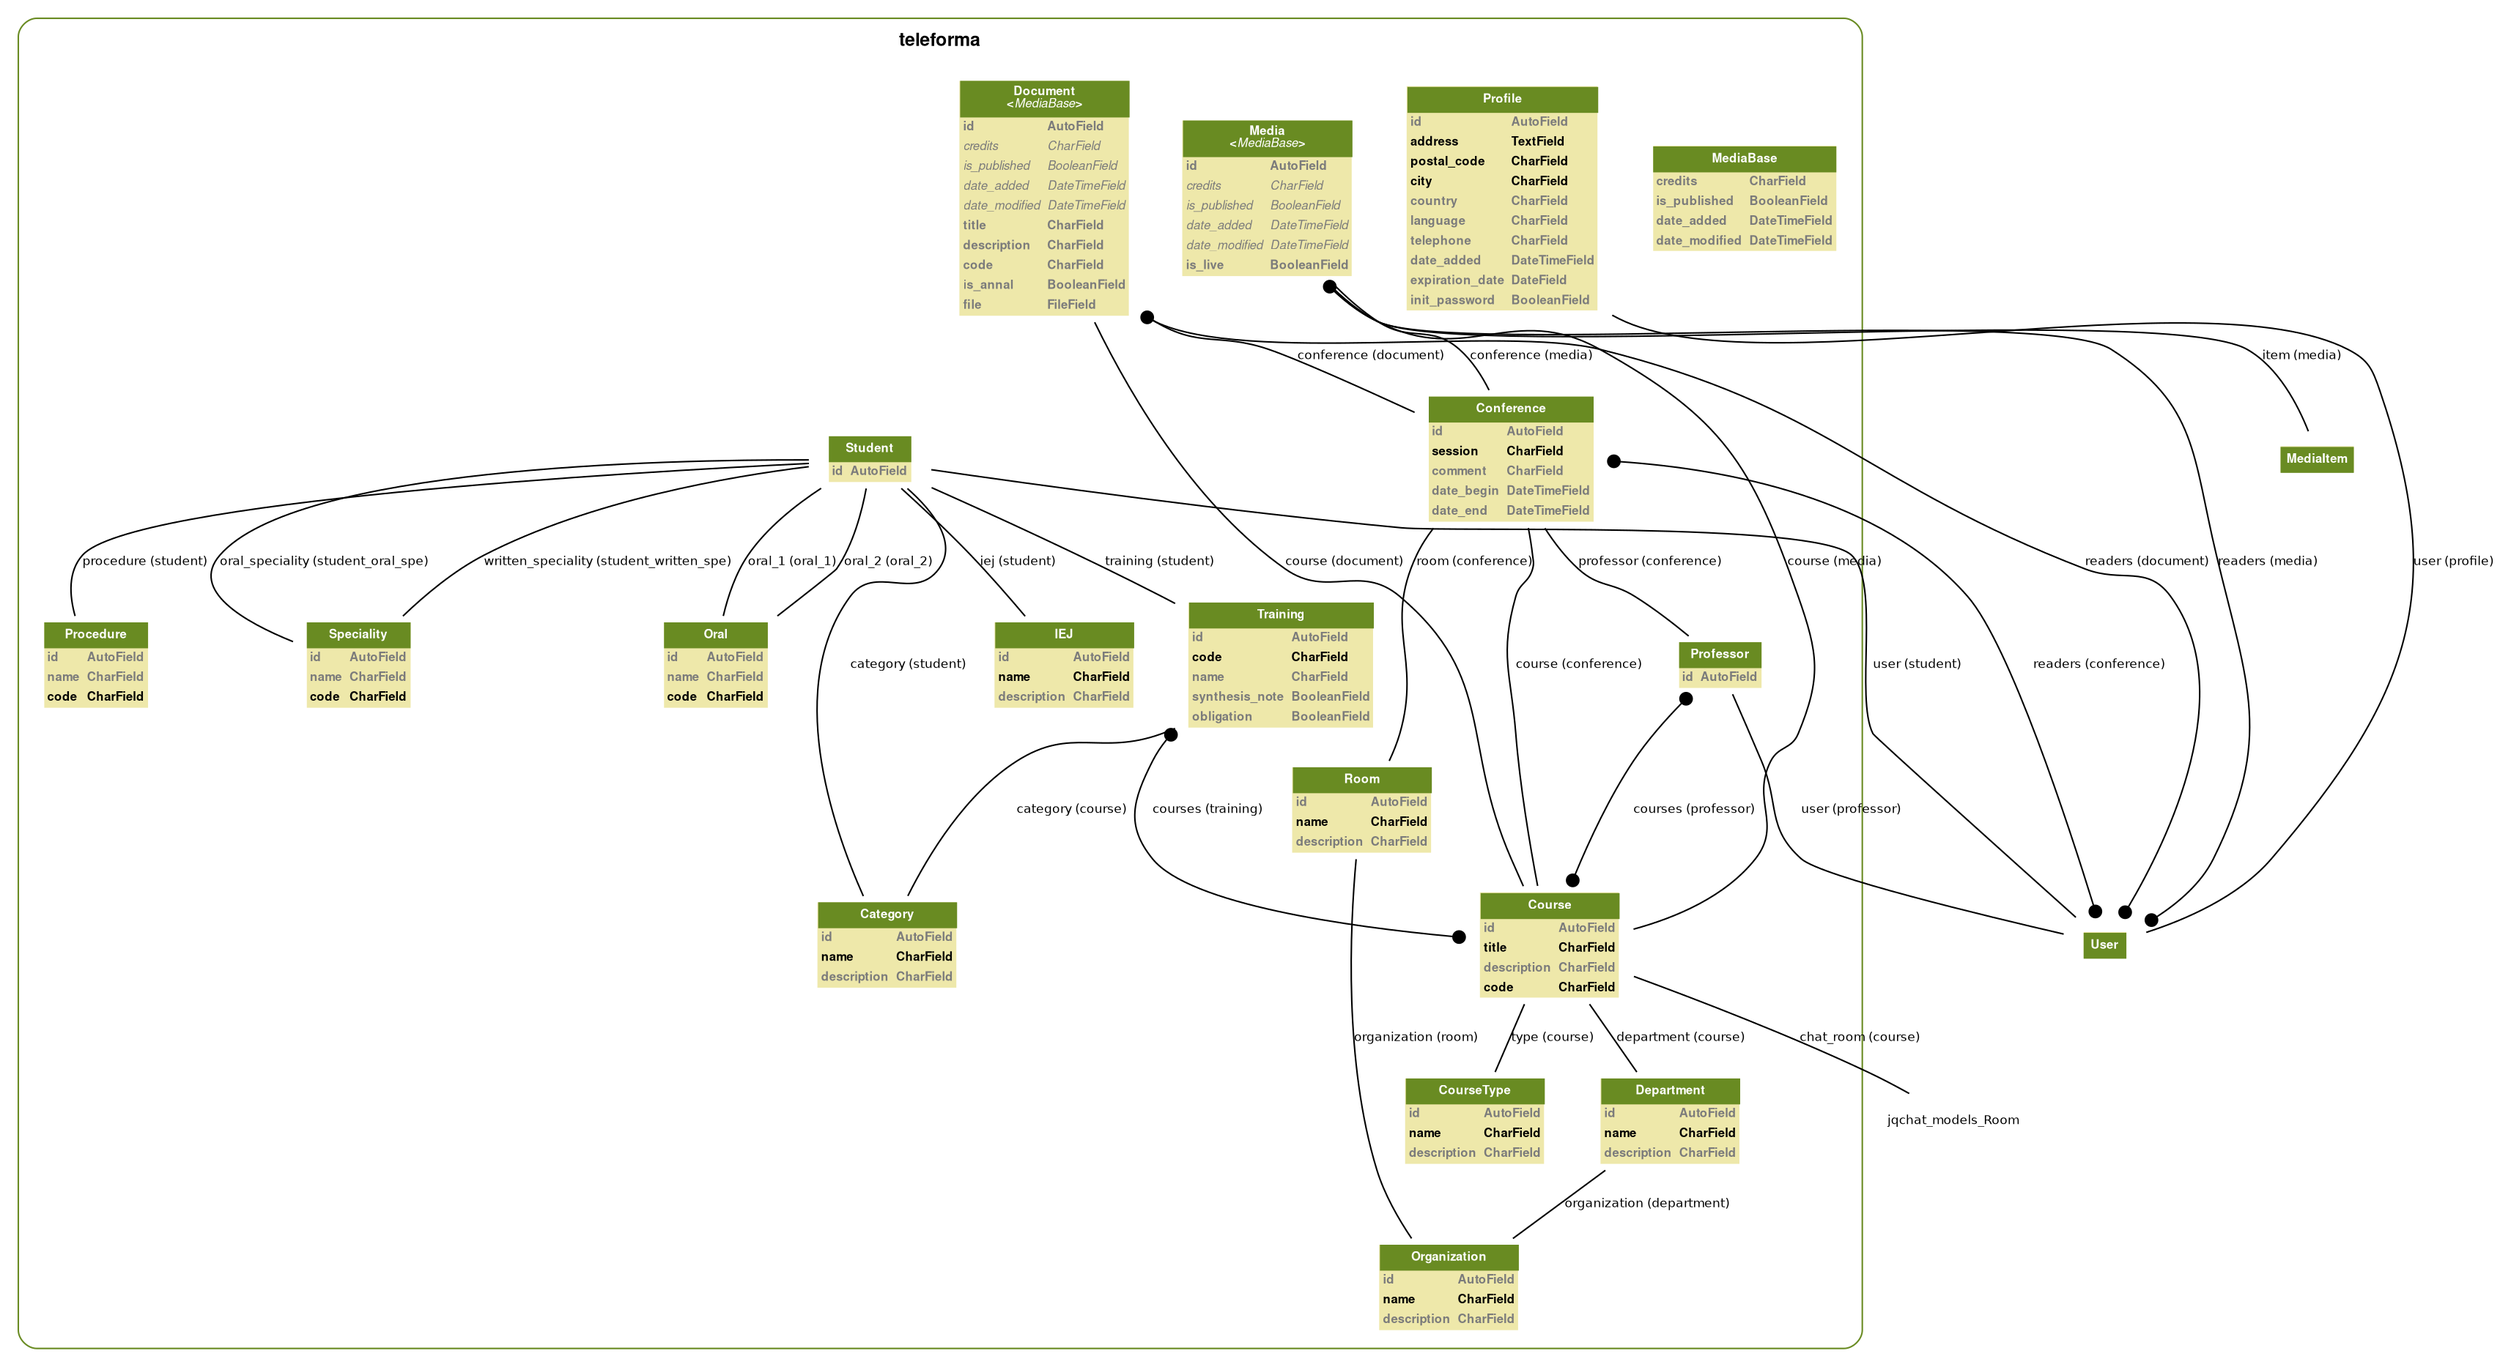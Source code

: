 digraph name {
	graph [bb="0,0,1488,877", fontname=Helvetica, fontsize=8];
	node [label="\N", fontname=Helvetica, fontsize=8, shape=plaintext];
	edge [fontname=Helvetica, fontsize=8];
	subgraph cluster_teleforma_models {
		graph [bb="8,8,1103,869",
			color=olivedrab4,
			label=<         <TABLE BORDER="0" CELLBORDER="0" CELLSPACING="0">         <TR><TD COLSPAN="2" CELLPADDING="4" ALIGN="CENTER"         ><FONT FACE="Helvetica Bold" COLOR="Black" POINT-SIZE="12"         >teleforma</FONT></TD></TR>         </TABLE>         >,
			style=rounded];
		teleforma_models_MediaBase [label=<     <TABLE BGCOLOR="palegoldenrod" BORDER="0" CELLBORDER="0" CELLSPACING="0">      <TR><TD COLSPAN="2" CELLPADDING="4" ALIGN="CENTER" BGCOLOR="olivedrab4"      ><FONT FACE="Helvetica Bold" COLOR="white"      >MediaBase</FONT></TD></TR>                       <TR><TD ALIGN="LEFT" BORDER="0"         ><FONT COLOR="#7B7B7B" FACE="Helvetica Bold">credits</FONT         ></TD>         <TD ALIGN="LEFT"         ><FONT COLOR="#7B7B7B" FACE="Helvetica Bold">CharField</FONT         ></TD></TR>                  <TR><TD ALIGN="LEFT" BORDER="0"         ><FONT COLOR="#7B7B7B" FACE="Helvetica Bold">is_published</FONT         ></TD>         <TD ALIGN="LEFT"         ><FONT COLOR="#7B7B7B" FACE="Helvetica Bold">BooleanField</FONT         ></TD></TR>                  <TR><TD ALIGN="LEFT" BORDER="0"         ><FONT COLOR="#7B7B7B" FACE="Helvetica Bold">date_added</FONT         ></TD>         <TD ALIGN="LEFT"         ><FONT COLOR="#7B7B7B" FACE="Helvetica Bold">DateTimeField</FONT         ></TD></TR>                  <TR><TD ALIGN="LEFT" BORDER="0"         ><FONT COLOR="#7B7B7B" FACE="Helvetica Bold">date_modified</FONT         ></TD>         <TD ALIGN="LEFT"         ><FONT COLOR="#7B7B7B" FACE="Helvetica Bold">DateTimeField</FONT         ></TD></TR>                   </TABLE>     >, height="1.0139", pos="1026,754", width="1.9167"];
		teleforma_models_Organization [label=<     <TABLE BGCOLOR="palegoldenrod" BORDER="0" CELLBORDER="0" CELLSPACING="0">      <TR><TD COLSPAN="2" CELLPADDING="4" ALIGN="CENTER" BGCOLOR="olivedrab4"      ><FONT FACE="Helvetica Bold" COLOR="white"      >Organization</FONT></TD></TR>                       <TR><TD ALIGN="LEFT" BORDER="0"         ><FONT COLOR="#7B7B7B" FACE="Helvetica Bold">id</FONT         ></TD>         <TD ALIGN="LEFT"         ><FONT COLOR="#7B7B7B" FACE="Helvetica Bold">AutoField</FONT         ></TD></TR>                  <TR><TD ALIGN="LEFT" BORDER="0"         ><FONT FACE="Helvetica Bold">name</FONT         ></TD>         <TD ALIGN="LEFT"         ><FONT FACE="Helvetica Bold">CharField</FONT         ></TD></TR>                  <TR><TD ALIGN="LEFT" BORDER="0"         ><FONT COLOR="#7B7B7B" FACE="Helvetica Bold">description</FONT         ></TD>         <TD ALIGN="LEFT"         ><FONT COLOR="#7B7B7B" FACE="Helvetica Bold">CharField</FONT         ></TD></TR>                   </TABLE>     >, height="0.84722", pos="863,47", width="1.5278"];
		teleforma_models_Department [label=<     <TABLE BGCOLOR="palegoldenrod" BORDER="0" CELLBORDER="0" CELLSPACING="0">      <TR><TD COLSPAN="2" CELLPADDING="4" ALIGN="CENTER" BGCOLOR="olivedrab4"      ><FONT FACE="Helvetica Bold" COLOR="white"      >Department</FONT></TD></TR>                       <TR><TD ALIGN="LEFT" BORDER="0"         ><FONT COLOR="#7B7B7B" FACE="Helvetica Bold">id</FONT         ></TD>         <TD ALIGN="LEFT"         ><FONT COLOR="#7B7B7B" FACE="Helvetica Bold">AutoField</FONT         ></TD></TR>                  <TR><TD ALIGN="LEFT" BORDER="0"         ><FONT FACE="Helvetica Bold">name</FONT         ></TD>         <TD ALIGN="LEFT"         ><FONT FACE="Helvetica Bold">CharField</FONT         ></TD></TR>                  <TR><TD ALIGN="LEFT" BORDER="0"         ><FONT COLOR="#7B7B7B" FACE="Helvetica Bold">description</FONT         ></TD>         <TD ALIGN="LEFT"         ><FONT COLOR="#7B7B7B" FACE="Helvetica Bold">CharField</FONT         ></TD></TR>                   </TABLE>     >, height="0.84722", pos="1012,157", width="1.5278"];
		teleforma_models_Category [label=<     <TABLE BGCOLOR="palegoldenrod" BORDER="0" CELLBORDER="0" CELLSPACING="0">      <TR><TD COLSPAN="2" CELLPADDING="4" ALIGN="CENTER" BGCOLOR="olivedrab4"      ><FONT FACE="Helvetica Bold" COLOR="white"      >Category</FONT></TD></TR>                       <TR><TD ALIGN="LEFT" BORDER="0"         ><FONT COLOR="#7B7B7B" FACE="Helvetica Bold">id</FONT         ></TD>         <TD ALIGN="LEFT"         ><FONT COLOR="#7B7B7B" FACE="Helvetica Bold">AutoField</FONT         ></TD></TR>                  <TR><TD ALIGN="LEFT" BORDER="0"         ><FONT FACE="Helvetica Bold">name</FONT         ></TD>         <TD ALIGN="LEFT"         ><FONT FACE="Helvetica Bold">CharField</FONT         ></TD></TR>                  <TR><TD ALIGN="LEFT" BORDER="0"         ><FONT COLOR="#7B7B7B" FACE="Helvetica Bold">description</FONT         ></TD>         <TD ALIGN="LEFT"         ><FONT COLOR="#7B7B7B" FACE="Helvetica Bold">CharField</FONT         ></TD></TR>                   </TABLE>     >, height="0.84722", pos="496,273", width="1.5278"];
		teleforma_models_CourseType [label=<     <TABLE BGCOLOR="palegoldenrod" BORDER="0" CELLBORDER="0" CELLSPACING="0">      <TR><TD COLSPAN="2" CELLPADDING="4" ALIGN="CENTER" BGCOLOR="olivedrab4"      ><FONT FACE="Helvetica Bold" COLOR="white"      >CourseType</FONT></TD></TR>                       <TR><TD ALIGN="LEFT" BORDER="0"         ><FONT COLOR="#7B7B7B" FACE="Helvetica Bold">id</FONT         ></TD>         <TD ALIGN="LEFT"         ><FONT COLOR="#7B7B7B" FACE="Helvetica Bold">AutoField</FONT         ></TD></TR>                  <TR><TD ALIGN="LEFT" BORDER="0"         ><FONT FACE="Helvetica Bold">name</FONT         ></TD>         <TD ALIGN="LEFT"         ><FONT FACE="Helvetica Bold">CharField</FONT         ></TD></TR>                  <TR><TD ALIGN="LEFT" BORDER="0"         ><FONT COLOR="#7B7B7B" FACE="Helvetica Bold">description</FONT         ></TD>         <TD ALIGN="LEFT"         ><FONT COLOR="#7B7B7B" FACE="Helvetica Bold">CharField</FONT         ></TD></TR>                   </TABLE>     >, height="0.84722", pos="884,157", width="1.5278"];
		teleforma_models_Course [label=<     <TABLE BGCOLOR="palegoldenrod" BORDER="0" CELLBORDER="0" CELLSPACING="0">      <TR><TD COLSPAN="2" CELLPADDING="4" ALIGN="CENTER" BGCOLOR="olivedrab4"      ><FONT FACE="Helvetica Bold" COLOR="white"      >Course</FONT></TD></TR>                       <TR><TD ALIGN="LEFT" BORDER="0"         ><FONT COLOR="#7B7B7B" FACE="Helvetica Bold">id</FONT         ></TD>         <TD ALIGN="LEFT"         ><FONT COLOR="#7B7B7B" FACE="Helvetica Bold">AutoField</FONT         ></TD></TR>                  <TR><TD ALIGN="LEFT" BORDER="0"         ><FONT FACE="Helvetica Bold">title</FONT         ></TD>         <TD ALIGN="LEFT"         ><FONT FACE="Helvetica Bold">CharField</FONT         ></TD></TR>                  <TR><TD ALIGN="LEFT" BORDER="0"         ><FONT COLOR="#7B7B7B" FACE="Helvetica Bold">description</FONT         ></TD>         <TD ALIGN="LEFT"         ><FONT COLOR="#7B7B7B" FACE="Helvetica Bold">CharField</FONT         ></TD></TR>                  <TR><TD ALIGN="LEFT" BORDER="0"         ><FONT FACE="Helvetica Bold">code</FONT         ></TD>         <TD ALIGN="LEFT"         ><FONT FACE="Helvetica Bold">CharField</FONT         ></TD></TR>                   </TABLE>     >, height="1.0139", pos="918,273", width="1.5278"];
		teleforma_models_Professor [label=<     <TABLE BGCOLOR="palegoldenrod" BORDER="0" CELLBORDER="0" CELLSPACING="0">      <TR><TD COLSPAN="2" CELLPADDING="4" ALIGN="CENTER" BGCOLOR="olivedrab4"      ><FONT FACE="Helvetica Bold" COLOR="white"      >Professor</FONT></TD></TR>                       <TR><TD ALIGN="LEFT" BORDER="0"         ><FONT COLOR="#7B7B7B" FACE="Helvetica Bold">id</FONT         ></TD>         <TD ALIGN="LEFT"         ><FONT COLOR="#7B7B7B" FACE="Helvetica Bold">AutoField</FONT         ></TD></TR>                   </TABLE>     >, height="0.51389", pos="1013,451", width="1.1667"];
		teleforma_models_Room [label=<     <TABLE BGCOLOR="palegoldenrod" BORDER="0" CELLBORDER="0" CELLSPACING="0">      <TR><TD COLSPAN="2" CELLPADDING="4" ALIGN="CENTER" BGCOLOR="olivedrab4"      ><FONT FACE="Helvetica Bold" COLOR="white"      >Room</FONT></TD></TR>                       <TR><TD ALIGN="LEFT" BORDER="0"         ><FONT COLOR="#7B7B7B" FACE="Helvetica Bold">id</FONT         ></TD>         <TD ALIGN="LEFT"         ><FONT COLOR="#7B7B7B" FACE="Helvetica Bold">AutoField</FONT         ></TD></TR>                  <TR><TD ALIGN="LEFT" BORDER="0"         ><FONT FACE="Helvetica Bold">name</FONT         ></TD>         <TD ALIGN="LEFT"         ><FONT FACE="Helvetica Bold">CharField</FONT         ></TD></TR>                  <TR><TD ALIGN="LEFT" BORDER="0"         ><FONT COLOR="#7B7B7B" FACE="Helvetica Bold">description</FONT         ></TD>         <TD ALIGN="LEFT"         ><FONT COLOR="#7B7B7B" FACE="Helvetica Bold">CharField</FONT         ></TD></TR>                   </TABLE>     >, height="0.84722", pos="810,359", width="1.5278"];
		teleforma_models_Conference [label=<     <TABLE BGCOLOR="palegoldenrod" BORDER="0" CELLBORDER="0" CELLSPACING="0">      <TR><TD COLSPAN="2" CELLPADDING="4" ALIGN="CENTER" BGCOLOR="olivedrab4"      ><FONT FACE="Helvetica Bold" COLOR="white"      >Conference</FONT></TD></TR>                       <TR><TD ALIGN="LEFT" BORDER="0"         ><FONT COLOR="#7B7B7B" FACE="Helvetica Bold">id</FONT         ></TD>         <TD ALIGN="LEFT"         ><FONT COLOR="#7B7B7B" FACE="Helvetica Bold">AutoField</FONT         ></TD></TR>                  <TR><TD ALIGN="LEFT" BORDER="0"         ><FONT FACE="Helvetica Bold">session</FONT         ></TD>         <TD ALIGN="LEFT"         ><FONT FACE="Helvetica Bold">CharField</FONT         ></TD></TR>                  <TR><TD ALIGN="LEFT" BORDER="0"         ><FONT COLOR="#7B7B7B" FACE="Helvetica Bold">comment</FONT         ></TD>         <TD ALIGN="LEFT"         ><FONT COLOR="#7B7B7B" FACE="Helvetica Bold">CharField</FONT         ></TD></TR>                  <TR><TD ALIGN="LEFT" BORDER="0"         ><FONT COLOR="#7B7B7B" FACE="Helvetica Bold">date_begin</FONT         ></TD>         <TD ALIGN="LEFT"         ><FONT COLOR="#7B7B7B" FACE="Helvetica Bold">DateTimeField</FONT         ></TD></TR>                  <TR><TD ALIGN="LEFT" BORDER="0"         ><FONT COLOR="#7B7B7B" FACE="Helvetica Bold">date_end</FONT         ></TD>         <TD ALIGN="LEFT"         ><FONT COLOR="#7B7B7B" FACE="Helvetica Bold">DateTimeField</FONT         ></TD></TR>                   </TABLE>     >, height="1.1806", pos="903,585", width="1.75"];
		teleforma_models_Document [label=<     <TABLE BGCOLOR="palegoldenrod" BORDER="0" CELLBORDER="0" CELLSPACING="0">      <TR><TD COLSPAN="2" CELLPADDING="4" ALIGN="CENTER" BGCOLOR="olivedrab4"      ><FONT FACE="Helvetica Bold" COLOR="white"      >Document<BR/>&lt;<FONT FACE="Helvetica Italic">MediaBase</FONT>&gt;</FONT></TD></TR>                       <TR><TD ALIGN="LEFT" BORDER="0"         ><FONT COLOR="#7B7B7B" FACE="Helvetica Bold">id</FONT         ></TD>         <TD ALIGN="LEFT"         ><FONT COLOR="#7B7B7B" FACE="Helvetica Bold">AutoField</FONT         ></TD></TR>                  <TR><TD ALIGN="LEFT" BORDER="0"         ><FONT COLOR="#7B7B7B" FACE="Helvetica Italic">credits</FONT         ></TD>         <TD ALIGN="LEFT"         ><FONT COLOR="#7B7B7B" FACE="Helvetica Italic">CharField</FONT         ></TD></TR>                  <TR><TD ALIGN="LEFT" BORDER="0"         ><FONT COLOR="#7B7B7B" FACE="Helvetica Italic">is_published</FONT         ></TD>         <TD ALIGN="LEFT"         ><FONT COLOR="#7B7B7B" FACE="Helvetica Italic">BooleanField</FONT         ></TD></TR>                  <TR><TD ALIGN="LEFT" BORDER="0"         ><FONT COLOR="#7B7B7B" FACE="Helvetica Italic">date_added</FONT         ></TD>         <TD ALIGN="LEFT"         ><FONT COLOR="#7B7B7B" FACE="Helvetica Italic">DateTimeField</FONT         ></TD></TR>                  <TR><TD ALIGN="LEFT" BORDER="0"         ><FONT COLOR="#7B7B7B" FACE="Helvetica Italic">date_modified</FONT         ></TD>         <TD ALIGN="LEFT"         ><FONT COLOR="#7B7B7B" FACE="Helvetica Italic">DateTimeField</FONT         ></TD></TR>                  <TR><TD ALIGN="LEFT" BORDER="0"         ><FONT COLOR="#7B7B7B" FACE="Helvetica Bold">title</FONT         ></TD>         <TD ALIGN="LEFT"         ><FONT COLOR="#7B7B7B" FACE="Helvetica Bold">CharField</FONT         ></TD></TR>                  <TR><TD ALIGN="LEFT" BORDER="0"         ><FONT COLOR="#7B7B7B" FACE="Helvetica Bold">description</FONT         ></TD>         <TD ALIGN="LEFT"         ><FONT COLOR="#7B7B7B" FACE="Helvetica Bold">CharField</FONT         ></TD></TR>                  <TR><TD ALIGN="LEFT" BORDER="0"         ><FONT COLOR="#7B7B7B" FACE="Helvetica Bold">code</FONT         ></TD>         <TD ALIGN="LEFT"         ><FONT COLOR="#7B7B7B" FACE="Helvetica Bold">CharField</FONT         ></TD></TR>                  <TR><TD ALIGN="LEFT" BORDER="0"         ><FONT COLOR="#7B7B7B" FACE="Helvetica Bold">is_annal</FONT         ></TD>         <TD ALIGN="LEFT"         ><FONT COLOR="#7B7B7B" FACE="Helvetica Bold">BooleanField</FONT         ></TD></TR>                  <TR><TD ALIGN="LEFT" BORDER="0"         ><FONT COLOR="#7B7B7B" FACE="Helvetica Bold">file</FONT         ></TD>         <TD ALIGN="LEFT"         ><FONT COLOR="#7B7B7B" FACE="Helvetica Bold">FileField</FONT         ></TD></TR>                   </TABLE>     >, height="2.1667", pos="567,754", width="1.7778"];
		teleforma_models_Media [label=<     <TABLE BGCOLOR="palegoldenrod" BORDER="0" CELLBORDER="0" CELLSPACING="0">      <TR><TD COLSPAN="2" CELLPADDING="4" ALIGN="CENTER" BGCOLOR="olivedrab4"      ><FONT FACE="Helvetica Bold" COLOR="white"      >Media<BR/>&lt;<FONT FACE="Helvetica Italic">MediaBase</FONT>&gt;</FONT></TD></TR>                       <TR><TD ALIGN="LEFT" BORDER="0"         ><FONT COLOR="#7B7B7B" FACE="Helvetica Bold">id</FONT         ></TD>         <TD ALIGN="LEFT"         ><FONT COLOR="#7B7B7B" FACE="Helvetica Bold">AutoField</FONT         ></TD></TR>                  <TR><TD ALIGN="LEFT" BORDER="0"         ><FONT COLOR="#7B7B7B" FACE="Helvetica Italic">credits</FONT         ></TD>         <TD ALIGN="LEFT"         ><FONT COLOR="#7B7B7B" FACE="Helvetica Italic">CharField</FONT         ></TD></TR>                  <TR><TD ALIGN="LEFT" BORDER="0"         ><FONT COLOR="#7B7B7B" FACE="Helvetica Italic">is_published</FONT         ></TD>         <TD ALIGN="LEFT"         ><FONT COLOR="#7B7B7B" FACE="Helvetica Italic">BooleanField</FONT         ></TD></TR>                  <TR><TD ALIGN="LEFT" BORDER="0"         ><FONT COLOR="#7B7B7B" FACE="Helvetica Italic">date_added</FONT         ></TD>         <TD ALIGN="LEFT"         ><FONT COLOR="#7B7B7B" FACE="Helvetica Italic">DateTimeField</FONT         ></TD></TR>                  <TR><TD ALIGN="LEFT" BORDER="0"         ><FONT COLOR="#7B7B7B" FACE="Helvetica Italic">date_modified</FONT         ></TD>         <TD ALIGN="LEFT"         ><FONT COLOR="#7B7B7B" FACE="Helvetica Italic">DateTimeField</FONT         ></TD></TR>                  <TR><TD ALIGN="LEFT" BORDER="0"         ><FONT COLOR="#7B7B7B" FACE="Helvetica Bold">is_live</FONT         ></TD>         <TD ALIGN="LEFT"         ><FONT COLOR="#7B7B7B" FACE="Helvetica Bold">BooleanField</FONT         ></TD></TR>                   </TABLE>     >, height="1.5", pos="713,754", width="1.7778"];
		teleforma_models_IEJ [label=<     <TABLE BGCOLOR="palegoldenrod" BORDER="0" CELLBORDER="0" CELLSPACING="0">      <TR><TD COLSPAN="2" CELLPADDING="4" ALIGN="CENTER" BGCOLOR="olivedrab4"      ><FONT FACE="Helvetica Bold" COLOR="white"      >IEJ</FONT></TD></TR>                       <TR><TD ALIGN="LEFT" BORDER="0"         ><FONT COLOR="#7B7B7B" FACE="Helvetica Bold">id</FONT         ></TD>         <TD ALIGN="LEFT"         ><FONT COLOR="#7B7B7B" FACE="Helvetica Bold">AutoField</FONT         ></TD></TR>                  <TR><TD ALIGN="LEFT" BORDER="0"         ><FONT FACE="Helvetica Bold">name</FONT         ></TD>         <TD ALIGN="LEFT"         ><FONT FACE="Helvetica Bold">CharField</FONT         ></TD></TR>                  <TR><TD ALIGN="LEFT" BORDER="0"         ><FONT COLOR="#7B7B7B" FACE="Helvetica Bold">description</FONT         ></TD>         <TD ALIGN="LEFT"         ><FONT COLOR="#7B7B7B" FACE="Helvetica Bold">CharField</FONT         ></TD></TR>                   </TABLE>     >, height="0.84722", pos="593,451", width="1.5278"];
		teleforma_models_Training [label=<     <TABLE BGCOLOR="palegoldenrod" BORDER="0" CELLBORDER="0" CELLSPACING="0">      <TR><TD COLSPAN="2" CELLPADDING="4" ALIGN="CENTER" BGCOLOR="olivedrab4"      ><FONT FACE="Helvetica Bold" COLOR="white"      >Training</FONT></TD></TR>                       <TR><TD ALIGN="LEFT" BORDER="0"         ><FONT COLOR="#7B7B7B" FACE="Helvetica Bold">id</FONT         ></TD>         <TD ALIGN="LEFT"         ><FONT COLOR="#7B7B7B" FACE="Helvetica Bold">AutoField</FONT         ></TD></TR>                  <TR><TD ALIGN="LEFT" BORDER="0"         ><FONT FACE="Helvetica Bold">code</FONT         ></TD>         <TD ALIGN="LEFT"         ><FONT FACE="Helvetica Bold">CharField</FONT         ></TD></TR>                  <TR><TD ALIGN="LEFT" BORDER="0"         ><FONT COLOR="#7B7B7B" FACE="Helvetica Bold">name</FONT         ></TD>         <TD ALIGN="LEFT"         ><FONT COLOR="#7B7B7B" FACE="Helvetica Bold">CharField</FONT         ></TD></TR>                  <TR><TD ALIGN="LEFT" BORDER="0"         ><FONT COLOR="#7B7B7B" FACE="Helvetica Bold">synthesis_note</FONT         ></TD>         <TD ALIGN="LEFT"         ><FONT COLOR="#7B7B7B" FACE="Helvetica Bold">BooleanField</FONT         ></TD></TR>                  <TR><TD ALIGN="LEFT" BORDER="0"         ><FONT COLOR="#7B7B7B" FACE="Helvetica Bold">obligation</FONT         ></TD>         <TD ALIGN="LEFT"         ><FONT COLOR="#7B7B7B" FACE="Helvetica Bold">BooleanField</FONT         ></TD></TR>                   </TABLE>     >, height="1.1806", pos="735,451", width="1.9167"];
		teleforma_models_Procedure [label=<     <TABLE BGCOLOR="palegoldenrod" BORDER="0" CELLBORDER="0" CELLSPACING="0">      <TR><TD COLSPAN="2" CELLPADDING="4" ALIGN="CENTER" BGCOLOR="olivedrab4"      ><FONT FACE="Helvetica Bold" COLOR="white"      >Procedure</FONT></TD></TR>                       <TR><TD ALIGN="LEFT" BORDER="0"         ><FONT COLOR="#7B7B7B" FACE="Helvetica Bold">id</FONT         ></TD>         <TD ALIGN="LEFT"         ><FONT COLOR="#7B7B7B" FACE="Helvetica Bold">AutoField</FONT         ></TD></TR>                  <TR><TD ALIGN="LEFT" BORDER="0"         ><FONT COLOR="#7B7B7B" FACE="Helvetica Bold">name</FONT         ></TD>         <TD ALIGN="LEFT"         ><FONT COLOR="#7B7B7B" FACE="Helvetica Bold">CharField</FONT         ></TD></TR>                  <TR><TD ALIGN="LEFT" BORDER="0"         ><FONT FACE="Helvetica Bold">code</FONT         ></TD>         <TD ALIGN="LEFT"         ><FONT FACE="Helvetica Bold">CharField</FONT         ></TD></TR>                   </TABLE>     >, height="0.84722", pos="59,451", width="1.1944"];
		teleforma_models_Speciality [label=<     <TABLE BGCOLOR="palegoldenrod" BORDER="0" CELLBORDER="0" CELLSPACING="0">      <TR><TD COLSPAN="2" CELLPADDING="4" ALIGN="CENTER" BGCOLOR="olivedrab4"      ><FONT FACE="Helvetica Bold" COLOR="white"      >Speciality</FONT></TD></TR>                       <TR><TD ALIGN="LEFT" BORDER="0"         ><FONT COLOR="#7B7B7B" FACE="Helvetica Bold">id</FONT         ></TD>         <TD ALIGN="LEFT"         ><FONT COLOR="#7B7B7B" FACE="Helvetica Bold">AutoField</FONT         ></TD></TR>                  <TR><TD ALIGN="LEFT" BORDER="0"         ><FONT COLOR="#7B7B7B" FACE="Helvetica Bold">name</FONT         ></TD>         <TD ALIGN="LEFT"         ><FONT COLOR="#7B7B7B" FACE="Helvetica Bold">CharField</FONT         ></TD></TR>                  <TR><TD ALIGN="LEFT" BORDER="0"         ><FONT FACE="Helvetica Bold">code</FONT         ></TD>         <TD ALIGN="LEFT"         ><FONT FACE="Helvetica Bold">CharField</FONT         ></TD></TR>                   </TABLE>     >, height="0.84722", pos="217,451", width="1.1944"];
		teleforma_models_Oral [label=<     <TABLE BGCOLOR="palegoldenrod" BORDER="0" CELLBORDER="0" CELLSPACING="0">      <TR><TD COLSPAN="2" CELLPADDING="4" ALIGN="CENTER" BGCOLOR="olivedrab4"      ><FONT FACE="Helvetica Bold" COLOR="white"      >Oral</FONT></TD></TR>                       <TR><TD ALIGN="LEFT" BORDER="0"         ><FONT COLOR="#7B7B7B" FACE="Helvetica Bold">id</FONT         ></TD>         <TD ALIGN="LEFT"         ><FONT COLOR="#7B7B7B" FACE="Helvetica Bold">AutoField</FONT         ></TD></TR>                  <TR><TD ALIGN="LEFT" BORDER="0"         ><FONT COLOR="#7B7B7B" FACE="Helvetica Bold">name</FONT         ></TD>         <TD ALIGN="LEFT"         ><FONT COLOR="#7B7B7B" FACE="Helvetica Bold">CharField</FONT         ></TD></TR>                  <TR><TD ALIGN="LEFT" BORDER="0"         ><FONT FACE="Helvetica Bold">code</FONT         ></TD>         <TD ALIGN="LEFT"         ><FONT FACE="Helvetica Bold">CharField</FONT         ></TD></TR>                   </TABLE>     >, height="0.84722", pos="375,451", width="1.1944"];
		teleforma_models_Student [label=<     <TABLE BGCOLOR="palegoldenrod" BORDER="0" CELLBORDER="0" CELLSPACING="0">      <TR><TD COLSPAN="2" CELLPADDING="4" ALIGN="CENTER" BGCOLOR="olivedrab4"      ><FONT FACE="Helvetica Bold" COLOR="white"      >Student</FONT></TD></TR>                       <TR><TD ALIGN="LEFT" BORDER="0"         ><FONT COLOR="#7B7B7B" FACE="Helvetica Bold">id</FONT         ></TD>         <TD ALIGN="LEFT"         ><FONT COLOR="#7B7B7B" FACE="Helvetica Bold">AutoField</FONT         ></TD></TR>                   </TABLE>     >, height="0.51389", pos="513,585", width="1.1111"];
		teleforma_models_Profile [label=<     <TABLE BGCOLOR="palegoldenrod" BORDER="0" CELLBORDER="0" CELLSPACING="0">      <TR><TD COLSPAN="2" CELLPADDING="4" ALIGN="CENTER" BGCOLOR="olivedrab4"      ><FONT FACE="Helvetica Bold" COLOR="white"      >Profile</FONT></TD></TR>                       <TR><TD ALIGN="LEFT" BORDER="0"         ><FONT COLOR="#7B7B7B" FACE="Helvetica Bold">id</FONT         ></TD>         <TD ALIGN="LEFT"         ><FONT COLOR="#7B7B7B" FACE="Helvetica Bold">AutoField</FONT         ></TD></TR>                  <TR><TD ALIGN="LEFT" BORDER="0"         ><FONT FACE="Helvetica Bold">address</FONT         ></TD>         <TD ALIGN="LEFT"         ><FONT FACE="Helvetica Bold">TextField</FONT         ></TD></TR>                  <TR><TD ALIGN="LEFT" BORDER="0"         ><FONT FACE="Helvetica Bold">postal_code</FONT         ></TD>         <TD ALIGN="LEFT"         ><FONT FACE="Helvetica Bold">CharField</FONT         ></TD></TR>                  <TR><TD ALIGN="LEFT" BORDER="0"         ><FONT FACE="Helvetica Bold">city</FONT         ></TD>         <TD ALIGN="LEFT"         ><FONT FACE="Helvetica Bold">CharField</FONT         ></TD></TR>                  <TR><TD ALIGN="LEFT" BORDER="0"         ><FONT COLOR="#7B7B7B" FACE="Helvetica Bold">country</FONT         ></TD>         <TD ALIGN="LEFT"         ><FONT COLOR="#7B7B7B" FACE="Helvetica Bold">CharField</FONT         ></TD></TR>                  <TR><TD ALIGN="LEFT" BORDER="0"         ><FONT COLOR="#7B7B7B" FACE="Helvetica Bold">language</FONT         ></TD>         <TD ALIGN="LEFT"         ><FONT COLOR="#7B7B7B" FACE="Helvetica Bold">CharField</FONT         ></TD></TR>                  <TR><TD ALIGN="LEFT" BORDER="0"         ><FONT COLOR="#7B7B7B" FACE="Helvetica Bold">telephone</FONT         ></TD>         <TD ALIGN="LEFT"         ><FONT COLOR="#7B7B7B" FACE="Helvetica Bold">CharField</FONT         ></TD></TR>                  <TR><TD ALIGN="LEFT" BORDER="0"         ><FONT COLOR="#7B7B7B" FACE="Helvetica Bold">date_added</FONT         ></TD>         <TD ALIGN="LEFT"         ><FONT COLOR="#7B7B7B" FACE="Helvetica Bold">DateTimeField</FONT         ></TD></TR>                  <TR><TD ALIGN="LEFT" BORDER="0"         ><FONT COLOR="#7B7B7B" FACE="Helvetica Bold">expiration_date</FONT         ></TD>         <TD ALIGN="LEFT"         ><FONT COLOR="#7B7B7B" FACE="Helvetica Bold">DateField</FONT         ></TD></TR>                  <TR><TD ALIGN="LEFT" BORDER="0"         ><FONT COLOR="#7B7B7B" FACE="Helvetica Bold">init_password</FONT         ></TD>         <TD ALIGN="LEFT"         ><FONT COLOR="#7B7B7B" FACE="Helvetica Bold">BooleanField</FONT         ></TD></TR>                   </TABLE>     >, height="2.0139", pos="867,754", width=2];
		teleforma_models_Department -> teleforma_models_Organization [arrowhead=none, arrowtail=dot, label="organization (department)", lp="989,102", pos="970.5,126.36 949.92,111.17 925.13,92.864 904.54,77.667"];
		teleforma_models_Course -> teleforma_models_Department [arrowhead=none, arrowtail=dot, label="department (course)", lp="1010,212", pos="947.74,236.3 960.44,220.63 975.08,202.56 987.18,187.63"];
		teleforma_models_Course -> teleforma_models_CourseType [arrowhead=none, arrowtail=dot, label="type (course)", lp="925,212", pos="907.24,236.3 902.65,220.63 897.35,202.56 892.98,187.63"];
		teleforma_models_Professor -> teleforma_models_Course [arrowhead=dot, arrowtail=dot, label="courses (professor)", lp="984,359", pos="s,987.55,432.4 e,922.41,309.54 981.19,426.98 969.56,416.74 957.24,403.93 949,390 935.94,367.92 928.28,340.28 923.85,317.42", dir=both];
		teleforma_models_Room -> teleforma_models_Organization [arrowhead=none, arrowtail=dot, label="organization (room)", lp="842.5,212", pos="806.97,328.15 803.49,282.89 800.51,196.23 820,126 824.68,109.15 833.49,91.92 841.93,77.871"];
		teleforma_models_Conference -> teleforma_models_Course [arrowhead=none, arrowtail=dot, label="course (conference)", lp="925.5,451", pos="910.62,542.3 910.86,532.09 909.75,521.43 906,512 901.93,501.77 893.07,504.23 889,494 874.88,458.48 884.96,446.01 889,408 892.58,\
374.27 901.06,336.58 907.94,309.62"];
		teleforma_models_Conference -> teleforma_models_Professor [arrowhead=none, arrowtail=dot, label="professor (conference)", lp="977,518", pos="918.29,542.13 923.08,531.71 928.98,520.99 936,512 938.07,509.34 966.92,486.73 988.7,469.81"];
		teleforma_models_Conference -> teleforma_models_Room [arrowhead=none, arrowtail=dot, label="room (conference)", lp="872.5,518", pos="851.8,542.49 846.9,536.7 842.48,530.5 839,524 826.81,501.24 817.58,430.72 813.07,389.61"];
		teleforma_models_Document -> teleforma_models_Course [arrowhead=none, arrowtail=dot, label="course (document)", lp="797,518", pos="614.01,675.84 649.22,623.13 701.74,555.53 763,512 782.25,498.32 795.28,509.62 813,494 851.92,459.69 845.5,437.66 866,390 877.55,\
363.14 876.07,354.7 888,328 890.71,321.94 893.83,315.65 897.01,309.58"];
		teleforma_models_Document -> teleforma_models_Conference [arrowhead=none, arrowtail=dot, label="conference (document)", lp="818,652", pos="631.33,681.17 634.16,679.3 637.05,677.57 640,676 684.51,652.32 704.01,673.45 752,658 763.35,654.34 765.29,651.25 776,646 796.76,\
635.83 819.49,624.85 839.92,615.05"];
		teleforma_models_Media -> teleforma_models_Course [arrowhead=none, arrowtail=dot, label="course (media)", lp="1084.5,518", pos="753.82,699.9 763.36,690.52 774.22,681.89 786,676 851.58,643.19 885.39,692.68 950,658 969.97,647.28 1047.5,548.79 1064,494 1075,457.41\
 1083.3,440.99 1064,408 1055.8,393.91 1041.9,402.94 1032,390 1014.7,367.44 1034.2,349.85 1016,328 1003.8,313.34 993.79,319.09\
 977,310 975.72,309.31 974.44,308.6 973.15,307.88"];
		teleforma_models_Media -> teleforma_models_Conference [arrowhead=none, arrowtail=dot, label="conference (media)", lp="911,652", pos="755.6,699.77 764.8,690.75 775.07,682.3 786,676 816.83,658.24 835.75,679.63 864,658 874.15,650.23 881.96,639.03 887.83,627.74"];
		teleforma_models_Training -> teleforma_models_Category [arrowhead=none, arrowtail=dot, label="category (course)", lp="637,359", pos="665.99,412.16 662.97,410.71 659.97,409.32 657,408 634.65,398.06 625.5,403.34 605,390 569.52,366.9 537.63,329.81 517.64,303.58"];
		teleforma_models_Training -> teleforma_models_Course [arrowhead=dot, arrowtail=dot, label="courses (training)", lp="714.5,359", pos="s,692.61,408.4 e,862.92,278.1 688.32,401.42 686.25,397.72 684.44,393.9 683,390 673.47,364.14 665.88,349.59 683,328 704.09,301.41\
 792.57,286.45 854.72,279.05", dir=both];
		teleforma_models_Student -> teleforma_models_Category [arrowhead=none, arrowtail=dot, label="category (student)", lp="496,451", pos="537.43,566.36 554.58,551.01 572.15,529.08 558,512 530.59,478.91 490.41,527.09 463,494 438.62,464.56 458.43,445.95 463,408 467.39\
,371.59 478.2,330.82 486.26,303.71"];
		teleforma_models_Student -> teleforma_models_IEJ [arrowhead=none, arrowtail=dot, label="iej (student)", lp="602.5,518", pos="537.75,566.31 550.66,555.33 565.66,540.4 575,524 582.36,511.07 586.74,495.18 589.33,481.53"];
		teleforma_models_Student -> teleforma_models_Training [arrowhead=none, arrowtail=dot, label="training (student)", lp="676.5,518", pos="550.61,566.38 573.36,554.8 602.75,539.24 628,524 643.59,514.58 660.03,503.82 675.22,493.5"];
		teleforma_models_Student -> teleforma_models_Procedure [arrowhead=none, arrowtail=dot, label="procedure (student)", lp="85,518", pos="472.73,582.7 365.07,576.13 76.826,555.72 49,524 38.962,512.56 40.417,495.98 44.849,481.51"];
		teleforma_models_Student -> teleforma_models_Speciality [arrowhead=none, arrowtail=dot, label="oral_speciality (student_oral_spe)", lp="190,518", pos="472.71,581.52 378.89,573.01 152.13,549.93 130,524 110.99,501.73 143.31,480.73 173.81,467.02"];
		teleforma_models_Student -> teleforma_models_Speciality [arrowhead=none, arrowtail=dot, label="written_speciality (student_written_spe)", lp="352.5,518", pos="472.65,581.47 424.24,575.69 342.09,560.9 282,524 264.5,513.25 249.02,496.36 237.57,481.53"];
		teleforma_models_Student -> teleforma_models_Oral [arrowhead=none, arrowtail=dot, label="oral_1 (oral_1)", lp="464,518", pos="487.35,566.36 472.12,554.83 452.77,539.34 437,524 423.53,510.9 409.87,495.14 398.82,481.62"];
		teleforma_models_Student -> teleforma_models_Oral [arrowhead=none, arrowtail=dot, label="oral_2 (oral_2)", lp="527,518", pos="512.16,566.34 510.43,549.92 505.39,526.44 491,512 471.65,492.58 456.43,506.45 432,494 425.15,490.51 418.28,486.19 411.79,481.64"];
	}
	jqchat_models_Room [height="0.5", pos="1158,157", width="1.3056"];
	django_contrib_auth_models_User [label=<       <TABLE BGCOLOR="palegoldenrod" BORDER="0" CELLBORDER="0" CELLSPACING="0">       <TR><TD COLSPAN="2" CELLPADDING="4" ALIGN="CENTER" BGCOLOR="olivedrab4"       ><FONT FACE="Helvetica Bold" COLOR="white"       >User</FONT></TD></TR>       </TABLE>       >, height="0.5", pos="1250,273", width="0.75"];
	telemeta_models_media_MediaItem [label=<       <TABLE BGCOLOR="palegoldenrod" BORDER="0" CELLBORDER="0" CELLSPACING="0">       <TR><TD COLSPAN="2" CELLPADDING="4" ALIGN="CENTER" BGCOLOR="olivedrab4"       ><FONT FACE="Helvetica Bold" COLOR="white"       >MediaItem</FONT></TD></TR>       </TABLE>       >, height="0.5", pos="1380,585", width="0.88889"];
	teleforma_models_Course -> jqchat_models_Room [arrowhead=none, arrowtail=none, label="chat_room (course)", lp="1112.5,212", pos="973.32,237.62 974.55,237.06 975.77,236.52 977,236 1008.2,222.84 1019.4,230.09 1051,218 1077.4,207.92 1082.5,202 1107,188 1114.1,\
183.94 1121.7,179.43 1128.8,175.14"];
	teleforma_models_Professor -> django_contrib_auth_models_User [arrowhead=none, arrowtail=dot, label="user (professor)", lp="1078,359", pos="1016.2,432.19 1021.8,401.49 1034.2,342.58 1049,328 1052.2,324.89 1168.9,294.15 1223,280.03"];
	teleforma_models_Conference -> django_contrib_auth_models_User [arrowhead=dot, arrowtail=dot, label="readers (conference)", lp="1244,451", pos="s,966.1,543.48 e,1244.6,291.15 973.78,540.91 1057.8,514.86 1113.2,563.24 1166,494 1190.3,462.08 1226.5,349.99 1242.2,298.82", dir=both];
	teleforma_models_Document -> django_contrib_auth_models_User [arrowhead=dot, arrowtail=dot, label="readers (document)", lp="1279,518", pos="s,631.13,680.78 e,1260.8,291.11 638.31,676.82 638.87,676.54 639.43,676.27 640,676 702.48,646.72 883.32,675.75 950,658 1090.6,620.58\
 1110.7,572.57 1243,512 1261.8,503.38 1274.5,511.25 1286,494 1326.6,432.97 1287.9,341.92 1264.6,298.21", dir=both];
	teleforma_models_Media -> django_contrib_auth_models_User [arrowhead=dot, arrowtail=dot, label="readers (media)", lp="1350,518", pos="s,753.1,699.63 e,1277.2,287.79 759.16,693.98 767.31,686.78 776.32,680.42 786,676 833.84,654.16 1215.5,687.57 1259,658 1320.5,616.16\
 1347.9,395.22 1316,328 1309.1,313.56 1296.5,301.58 1284,292.52", dir=both];
	teleforma_models_Media -> telemeta_models_media_MediaItem [arrowhead=none, arrowtail=dot, label="item (media)", lp="1371,652", pos="752.67,699.98 762.43,690.34 773.67,681.59 786,676 841.49,650.84 1281.2,688.31 1334,658 1354.8,646.08 1367.6,620.54 1374.2,603.07"];
	teleforma_models_Student -> django_contrib_auth_models_User [arrowhead=none, arrowtail=dot, label="user (student)", lp="1136.5,451", pos="553.06,578.71 613.25,569.45 730.68,552.17 831,542 860.47,539.01 1075.5,544.39 1097,524 1115.8,506.13 1099.5,431.27 1111,408 1136.6\
,356.31 1190.3,313.29 1222.9,290.52"];
	teleforma_models_Profile -> django_contrib_auth_models_User [arrowhead=none, arrowtail=dot, label="user (profile)", lp="1465,518", pos="937.18,681.41 940.71,679.39 944.32,677.57 948,676 1040.1,636.73 1309.2,704.07 1398,658 1412.9,650.27 1415.6,643.91 1421,628 1464.9\
,498.62 1441.4,433.03 1354,328 1334,303.98 1300.8,289.02 1277.3,280.88"];
}
